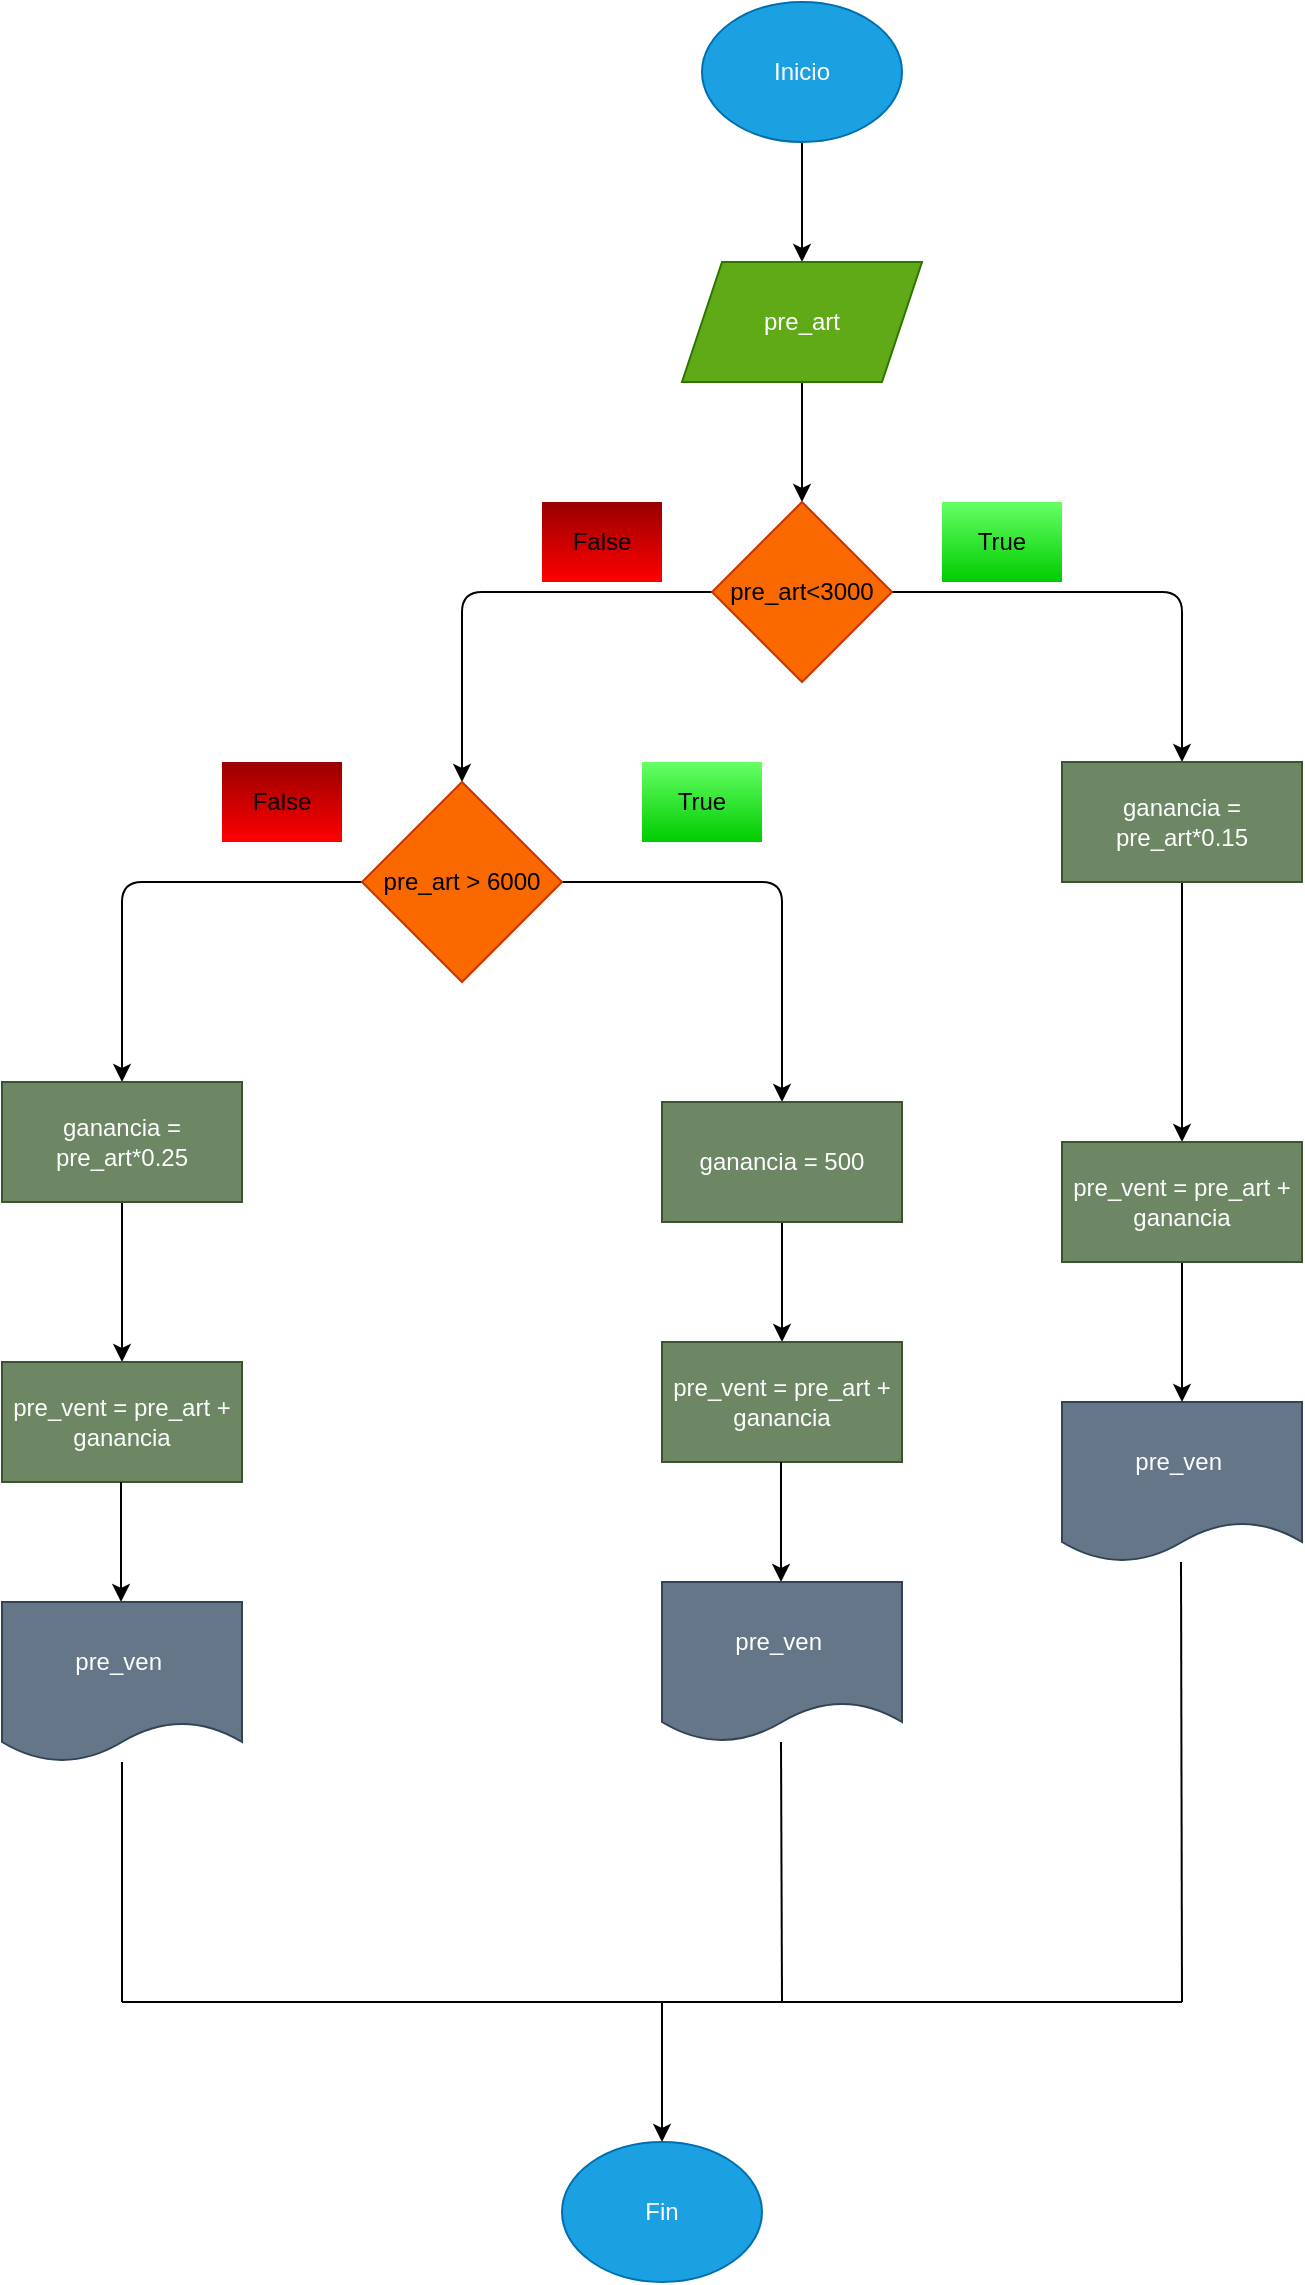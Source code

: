 <mxfile>
    <diagram id="ls2qEyUhq90cUI_rgObE" name="Página-1">
        <mxGraphModel dx="1762" dy="597" grid="1" gridSize="10" guides="1" tooltips="1" connect="1" arrows="1" fold="1" page="1" pageScale="1" pageWidth="827" pageHeight="1169" math="0" shadow="0">
            <root>
                <mxCell id="0"/>
                <mxCell id="1" parent="0"/>
                <mxCell id="4" value="" style="edgeStyle=none;html=1;" edge="1" parent="1" source="2" target="5">
                    <mxGeometry relative="1" as="geometry">
                        <mxPoint x="300" y="200" as="targetPoint"/>
                    </mxGeometry>
                </mxCell>
                <mxCell id="2" value="Inicio" style="ellipse;whiteSpace=wrap;html=1;fillColor=#1ba1e2;fontColor=#ffffff;strokeColor=#006EAF;" vertex="1" parent="1">
                    <mxGeometry x="250" y="80" width="100" height="70" as="geometry"/>
                </mxCell>
                <mxCell id="7" value="" style="edgeStyle=none;html=1;" edge="1" parent="1" source="5">
                    <mxGeometry relative="1" as="geometry">
                        <mxPoint x="300" y="330" as="targetPoint"/>
                    </mxGeometry>
                </mxCell>
                <mxCell id="5" value="pre_art" style="shape=parallelogram;perimeter=parallelogramPerimeter;whiteSpace=wrap;html=1;fixedSize=1;fillColor=#60a917;fontColor=#ffffff;strokeColor=#2D7600;" vertex="1" parent="1">
                    <mxGeometry x="240" y="210" width="120" height="60" as="geometry"/>
                </mxCell>
                <mxCell id="9" style="edgeStyle=none;html=1;" edge="1" parent="1" source="8">
                    <mxGeometry relative="1" as="geometry">
                        <mxPoint x="490" y="460" as="targetPoint"/>
                        <Array as="points">
                            <mxPoint x="490" y="375"/>
                        </Array>
                    </mxGeometry>
                </mxCell>
                <mxCell id="16" style="edgeStyle=none;html=1;" edge="1" parent="1" source="8">
                    <mxGeometry relative="1" as="geometry">
                        <mxPoint x="130" y="470" as="targetPoint"/>
                        <Array as="points">
                            <mxPoint x="130" y="375"/>
                        </Array>
                    </mxGeometry>
                </mxCell>
                <mxCell id="8" value="pre_art&amp;lt;3000" style="rhombus;whiteSpace=wrap;html=1;fillColor=#fa6800;fontColor=#000000;strokeColor=#C73500;" vertex="1" parent="1">
                    <mxGeometry x="255" y="330" width="90" height="90" as="geometry"/>
                </mxCell>
                <mxCell id="11" style="edgeStyle=none;html=1;entryX=0.5;entryY=0;entryDx=0;entryDy=0;" edge="1" parent="1" source="10" target="14">
                    <mxGeometry relative="1" as="geometry">
                        <mxPoint x="490" y="740" as="targetPoint"/>
                    </mxGeometry>
                </mxCell>
                <mxCell id="10" value="ganancia = pre_art*0.15" style="rounded=0;whiteSpace=wrap;html=1;fillColor=#6d8764;fontColor=#ffffff;strokeColor=#3A5431;" vertex="1" parent="1">
                    <mxGeometry x="430" y="460" width="120" height="60" as="geometry"/>
                </mxCell>
                <mxCell id="13" value="pre_ven&amp;nbsp;" style="shape=document;whiteSpace=wrap;html=1;boundedLbl=1;size=0.25;fillColor=#647687;fontColor=#ffffff;strokeColor=#314354;" vertex="1" parent="1">
                    <mxGeometry x="430" y="780" width="120" height="80" as="geometry"/>
                </mxCell>
                <mxCell id="15" style="edgeStyle=none;html=1;" edge="1" parent="1" source="14" target="13">
                    <mxGeometry relative="1" as="geometry"/>
                </mxCell>
                <mxCell id="14" value="pre_vent = pre_art + ganancia" style="rounded=0;whiteSpace=wrap;html=1;fillColor=#6d8764;fontColor=#ffffff;strokeColor=#3A5431;" vertex="1" parent="1">
                    <mxGeometry x="430" y="650" width="120" height="60" as="geometry"/>
                </mxCell>
                <mxCell id="18" style="edgeStyle=none;html=1;" edge="1" parent="1" source="17">
                    <mxGeometry relative="1" as="geometry">
                        <mxPoint x="290" y="630" as="targetPoint"/>
                        <Array as="points">
                            <mxPoint x="290" y="520"/>
                        </Array>
                    </mxGeometry>
                </mxCell>
                <mxCell id="25" style="edgeStyle=none;html=1;" edge="1" parent="1" source="17">
                    <mxGeometry relative="1" as="geometry">
                        <mxPoint x="-40" y="620" as="targetPoint"/>
                        <Array as="points">
                            <mxPoint x="-40" y="520"/>
                        </Array>
                    </mxGeometry>
                </mxCell>
                <mxCell id="17" value="pre_art &amp;gt; 6000" style="rhombus;whiteSpace=wrap;html=1;fillColor=#fa6800;fontColor=#000000;strokeColor=#C73500;" vertex="1" parent="1">
                    <mxGeometry x="80" y="470" width="100" height="100" as="geometry"/>
                </mxCell>
                <mxCell id="21" value="" style="edgeStyle=none;html=1;" edge="1" parent="1" source="19" target="20">
                    <mxGeometry relative="1" as="geometry"/>
                </mxCell>
                <mxCell id="19" value="ganancia = 500" style="rounded=0;whiteSpace=wrap;html=1;fillColor=#6d8764;fontColor=#ffffff;strokeColor=#3A5431;" vertex="1" parent="1">
                    <mxGeometry x="230" y="630" width="120" height="60" as="geometry"/>
                </mxCell>
                <mxCell id="20" value="pre_vent = pre_art + ganancia" style="whiteSpace=wrap;html=1;rounded=0;fillColor=#6d8764;fontColor=#ffffff;strokeColor=#3A5431;" vertex="1" parent="1">
                    <mxGeometry x="230" y="750" width="120" height="60" as="geometry"/>
                </mxCell>
                <mxCell id="22" style="edgeStyle=none;html=1;" edge="1" parent="1">
                    <mxGeometry relative="1" as="geometry">
                        <mxPoint x="289.5" y="810" as="sourcePoint"/>
                        <mxPoint x="289.5" y="870" as="targetPoint"/>
                    </mxGeometry>
                </mxCell>
                <mxCell id="24" value="pre_ven&amp;nbsp;" style="shape=document;whiteSpace=wrap;html=1;boundedLbl=1;size=0.25;fillColor=#647687;fontColor=#ffffff;strokeColor=#314354;" vertex="1" parent="1">
                    <mxGeometry x="230" y="870" width="120" height="80" as="geometry"/>
                </mxCell>
                <mxCell id="28" value="" style="edgeStyle=none;html=1;" edge="1" parent="1" source="26">
                    <mxGeometry relative="1" as="geometry">
                        <mxPoint x="-40" y="760" as="targetPoint"/>
                    </mxGeometry>
                </mxCell>
                <mxCell id="26" value="ganancia = pre_art*0.25" style="rounded=0;whiteSpace=wrap;html=1;fillColor=#6d8764;fontColor=#ffffff;strokeColor=#3A5431;" vertex="1" parent="1">
                    <mxGeometry x="-100" y="620" width="120" height="60" as="geometry"/>
                </mxCell>
                <mxCell id="29" value="pre_vent = pre_art + ganancia" style="whiteSpace=wrap;html=1;rounded=0;fillColor=#6d8764;fontColor=#ffffff;strokeColor=#3A5431;" vertex="1" parent="1">
                    <mxGeometry x="-100" y="760" width="120" height="60" as="geometry"/>
                </mxCell>
                <mxCell id="30" style="edgeStyle=none;html=1;" edge="1" parent="1">
                    <mxGeometry relative="1" as="geometry">
                        <mxPoint x="-40.5" y="820" as="sourcePoint"/>
                        <mxPoint x="-40.5" y="880" as="targetPoint"/>
                    </mxGeometry>
                </mxCell>
                <mxCell id="31" value="pre_ven&amp;nbsp;" style="shape=document;whiteSpace=wrap;html=1;boundedLbl=1;size=0.25;fillColor=#647687;fontColor=#ffffff;strokeColor=#314354;" vertex="1" parent="1">
                    <mxGeometry x="-100" y="880" width="120" height="80" as="geometry"/>
                </mxCell>
                <mxCell id="32" value="" style="endArrow=none;html=1;" edge="1" parent="1" source="31">
                    <mxGeometry width="50" height="50" relative="1" as="geometry">
                        <mxPoint x="220" y="930" as="sourcePoint"/>
                        <mxPoint x="-40" y="1080" as="targetPoint"/>
                    </mxGeometry>
                </mxCell>
                <mxCell id="33" value="" style="endArrow=none;html=1;" edge="1" parent="1">
                    <mxGeometry width="50" height="50" relative="1" as="geometry">
                        <mxPoint x="289.5" y="950" as="sourcePoint"/>
                        <mxPoint x="290" y="1080" as="targetPoint"/>
                    </mxGeometry>
                </mxCell>
                <mxCell id="34" value="" style="endArrow=none;html=1;" edge="1" parent="1">
                    <mxGeometry width="50" height="50" relative="1" as="geometry">
                        <mxPoint x="489.5" y="860" as="sourcePoint"/>
                        <mxPoint x="490" y="1080" as="targetPoint"/>
                    </mxGeometry>
                </mxCell>
                <mxCell id="35" value="" style="endArrow=none;html=1;" edge="1" parent="1">
                    <mxGeometry width="50" height="50" relative="1" as="geometry">
                        <mxPoint x="490" y="1080" as="sourcePoint"/>
                        <mxPoint x="-40" y="1080" as="targetPoint"/>
                    </mxGeometry>
                </mxCell>
                <mxCell id="36" value="" style="endArrow=classic;html=1;" edge="1" parent="1">
                    <mxGeometry width="50" height="50" relative="1" as="geometry">
                        <mxPoint x="230" y="1080" as="sourcePoint"/>
                        <mxPoint x="230" y="1150" as="targetPoint"/>
                    </mxGeometry>
                </mxCell>
                <mxCell id="37" value="Fin" style="ellipse;whiteSpace=wrap;html=1;fillColor=#1ba1e2;fontColor=#ffffff;strokeColor=#006EAF;" vertex="1" parent="1">
                    <mxGeometry x="180" y="1150" width="100" height="70" as="geometry"/>
                </mxCell>
                <mxCell id="38" value="&lt;font color=&quot;#000000&quot;&gt;True&lt;/font&gt;" style="text;html=1;strokeColor=none;fillColor=#66FF66;align=center;verticalAlign=middle;whiteSpace=wrap;rounded=0;fontColor=#009900;glass=0;gradientColor=#00CC00;" vertex="1" parent="1">
                    <mxGeometry x="370" y="330" width="60" height="40" as="geometry"/>
                </mxCell>
                <mxCell id="39" value="&lt;font color=&quot;#000000&quot;&gt;True&lt;/font&gt;" style="text;html=1;strokeColor=none;fillColor=#66FF66;align=center;verticalAlign=middle;whiteSpace=wrap;rounded=0;fontColor=#009900;glass=0;gradientColor=#00CC00;" vertex="1" parent="1">
                    <mxGeometry x="220" y="460" width="60" height="40" as="geometry"/>
                </mxCell>
                <mxCell id="40" value="&lt;font color=&quot;#000000&quot;&gt;False&lt;/font&gt;" style="text;html=1;strokeColor=none;fillColor=#990000;align=center;verticalAlign=middle;whiteSpace=wrap;rounded=0;fontColor=#009900;glass=0;gradientColor=#FF0000;" vertex="1" parent="1">
                    <mxGeometry x="170" y="330" width="60" height="40" as="geometry"/>
                </mxCell>
                <mxCell id="41" value="&lt;font color=&quot;#000000&quot;&gt;False&lt;/font&gt;" style="text;html=1;strokeColor=none;fillColor=#990000;align=center;verticalAlign=middle;whiteSpace=wrap;rounded=0;fontColor=#009900;glass=0;gradientColor=#FF0000;" vertex="1" parent="1">
                    <mxGeometry x="10" y="460" width="60" height="40" as="geometry"/>
                </mxCell>
            </root>
        </mxGraphModel>
    </diagram>
</mxfile>